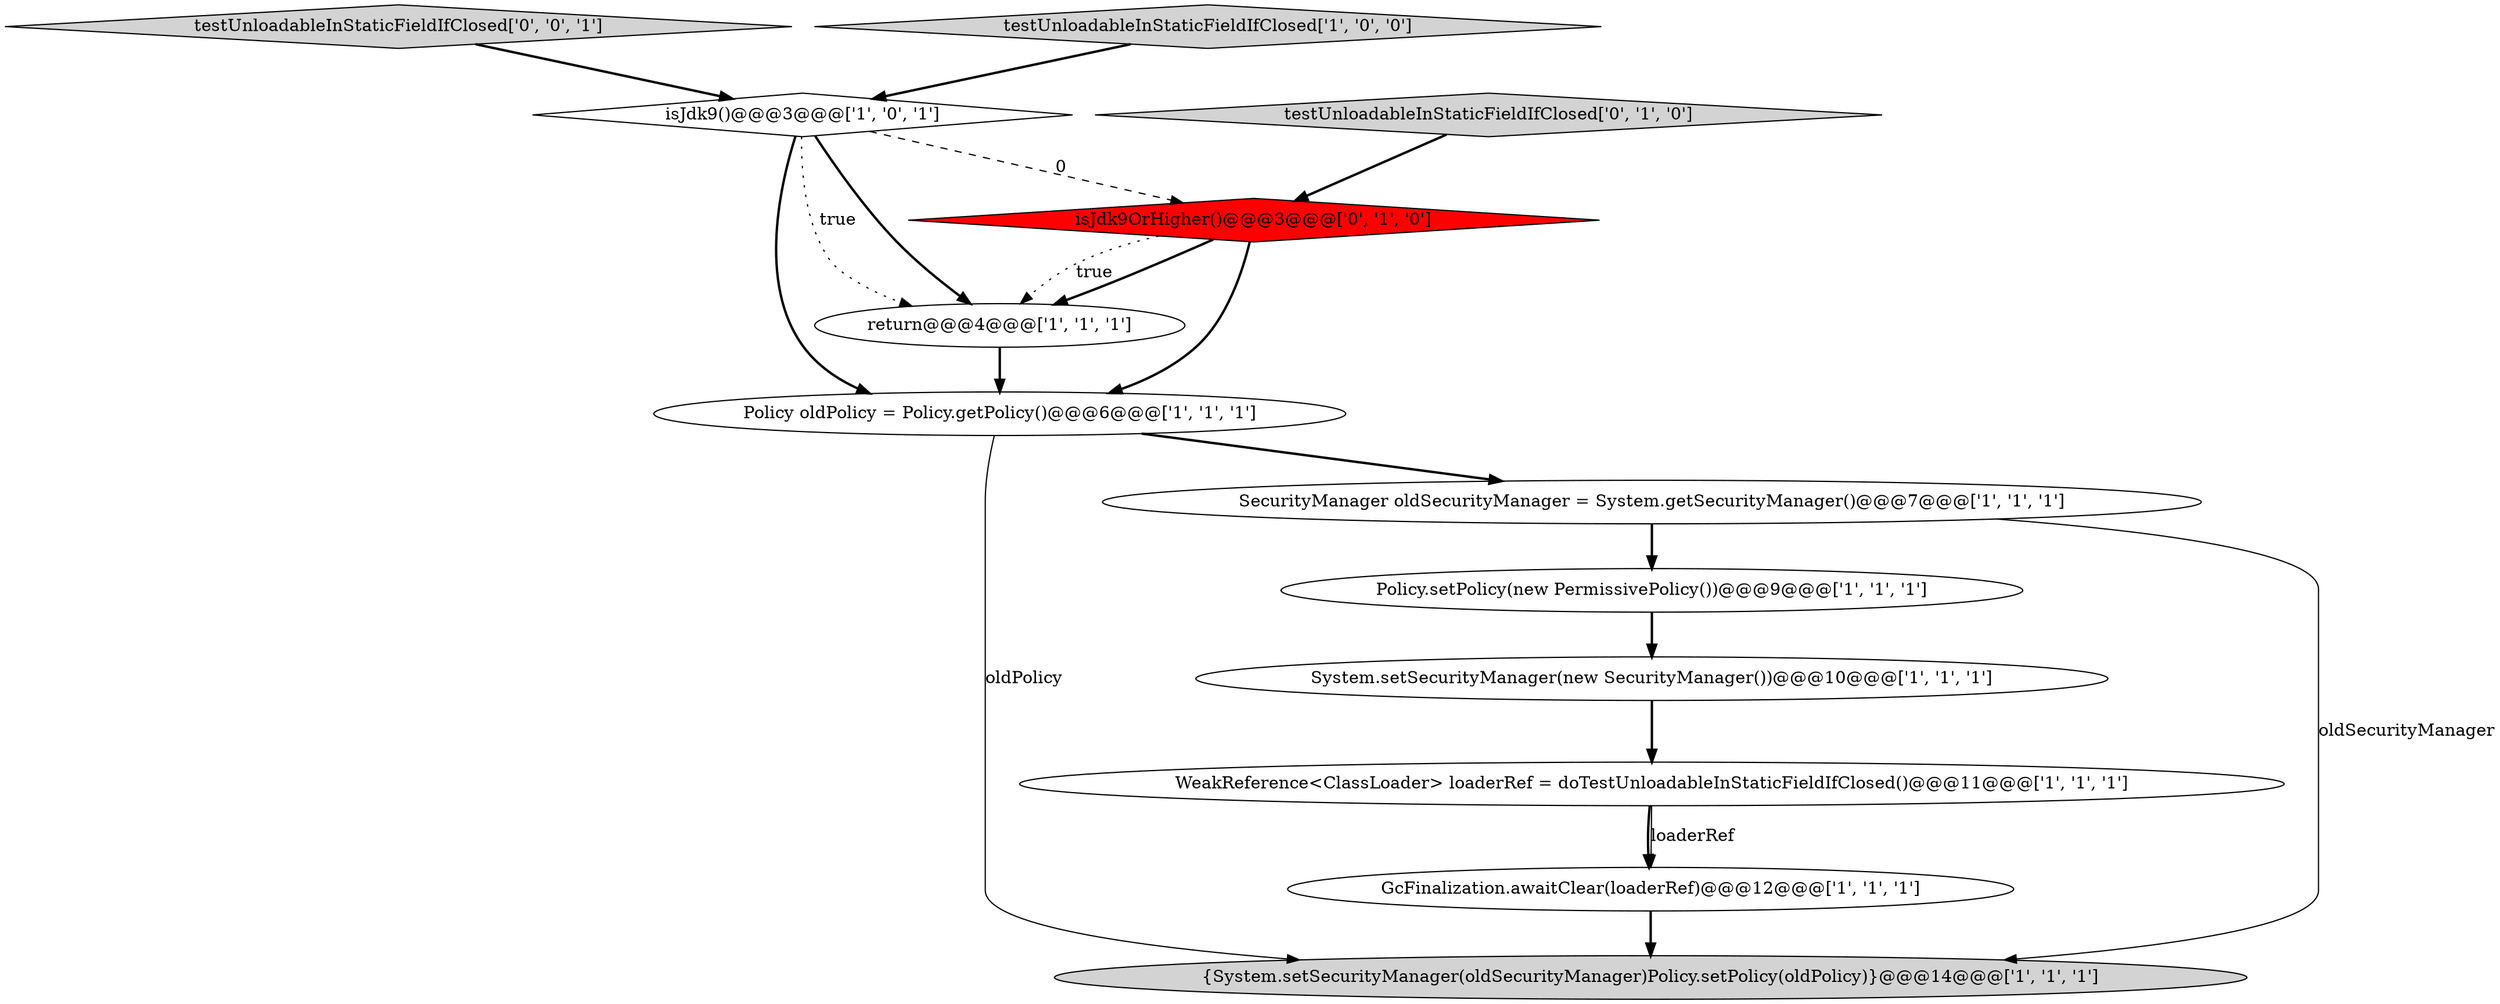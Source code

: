 digraph {
0 [style = filled, label = "isJdk9()@@@3@@@['1', '0', '1']", fillcolor = white, shape = diamond image = "AAA0AAABBB1BBB"];
4 [style = filled, label = "System.setSecurityManager(new SecurityManager())@@@10@@@['1', '1', '1']", fillcolor = white, shape = ellipse image = "AAA0AAABBB1BBB"];
8 [style = filled, label = "WeakReference<ClassLoader> loaderRef = doTestUnloadableInStaticFieldIfClosed()@@@11@@@['1', '1', '1']", fillcolor = white, shape = ellipse image = "AAA0AAABBB1BBB"];
2 [style = filled, label = "return@@@4@@@['1', '1', '1']", fillcolor = white, shape = ellipse image = "AAA0AAABBB1BBB"];
3 [style = filled, label = "Policy oldPolicy = Policy.getPolicy()@@@6@@@['1', '1', '1']", fillcolor = white, shape = ellipse image = "AAA0AAABBB1BBB"];
7 [style = filled, label = "GcFinalization.awaitClear(loaderRef)@@@12@@@['1', '1', '1']", fillcolor = white, shape = ellipse image = "AAA0AAABBB1BBB"];
9 [style = filled, label = "Policy.setPolicy(new PermissivePolicy())@@@9@@@['1', '1', '1']", fillcolor = white, shape = ellipse image = "AAA0AAABBB1BBB"];
12 [style = filled, label = "testUnloadableInStaticFieldIfClosed['0', '0', '1']", fillcolor = lightgray, shape = diamond image = "AAA0AAABBB3BBB"];
10 [style = filled, label = "testUnloadableInStaticFieldIfClosed['0', '1', '0']", fillcolor = lightgray, shape = diamond image = "AAA0AAABBB2BBB"];
6 [style = filled, label = "SecurityManager oldSecurityManager = System.getSecurityManager()@@@7@@@['1', '1', '1']", fillcolor = white, shape = ellipse image = "AAA0AAABBB1BBB"];
5 [style = filled, label = "testUnloadableInStaticFieldIfClosed['1', '0', '0']", fillcolor = lightgray, shape = diamond image = "AAA0AAABBB1BBB"];
11 [style = filled, label = "isJdk9OrHigher()@@@3@@@['0', '1', '0']", fillcolor = red, shape = diamond image = "AAA1AAABBB2BBB"];
1 [style = filled, label = "{System.setSecurityManager(oldSecurityManager)Policy.setPolicy(oldPolicy)}@@@14@@@['1', '1', '1']", fillcolor = lightgray, shape = ellipse image = "AAA0AAABBB1BBB"];
8->7 [style = bold, label=""];
0->3 [style = bold, label=""];
4->8 [style = bold, label=""];
3->6 [style = bold, label=""];
6->1 [style = solid, label="oldSecurityManager"];
11->2 [style = dotted, label="true"];
8->7 [style = solid, label="loaderRef"];
7->1 [style = bold, label=""];
0->2 [style = dotted, label="true"];
0->11 [style = dashed, label="0"];
6->9 [style = bold, label=""];
3->1 [style = solid, label="oldPolicy"];
9->4 [style = bold, label=""];
5->0 [style = bold, label=""];
11->3 [style = bold, label=""];
12->0 [style = bold, label=""];
11->2 [style = bold, label=""];
2->3 [style = bold, label=""];
0->2 [style = bold, label=""];
10->11 [style = bold, label=""];
}

